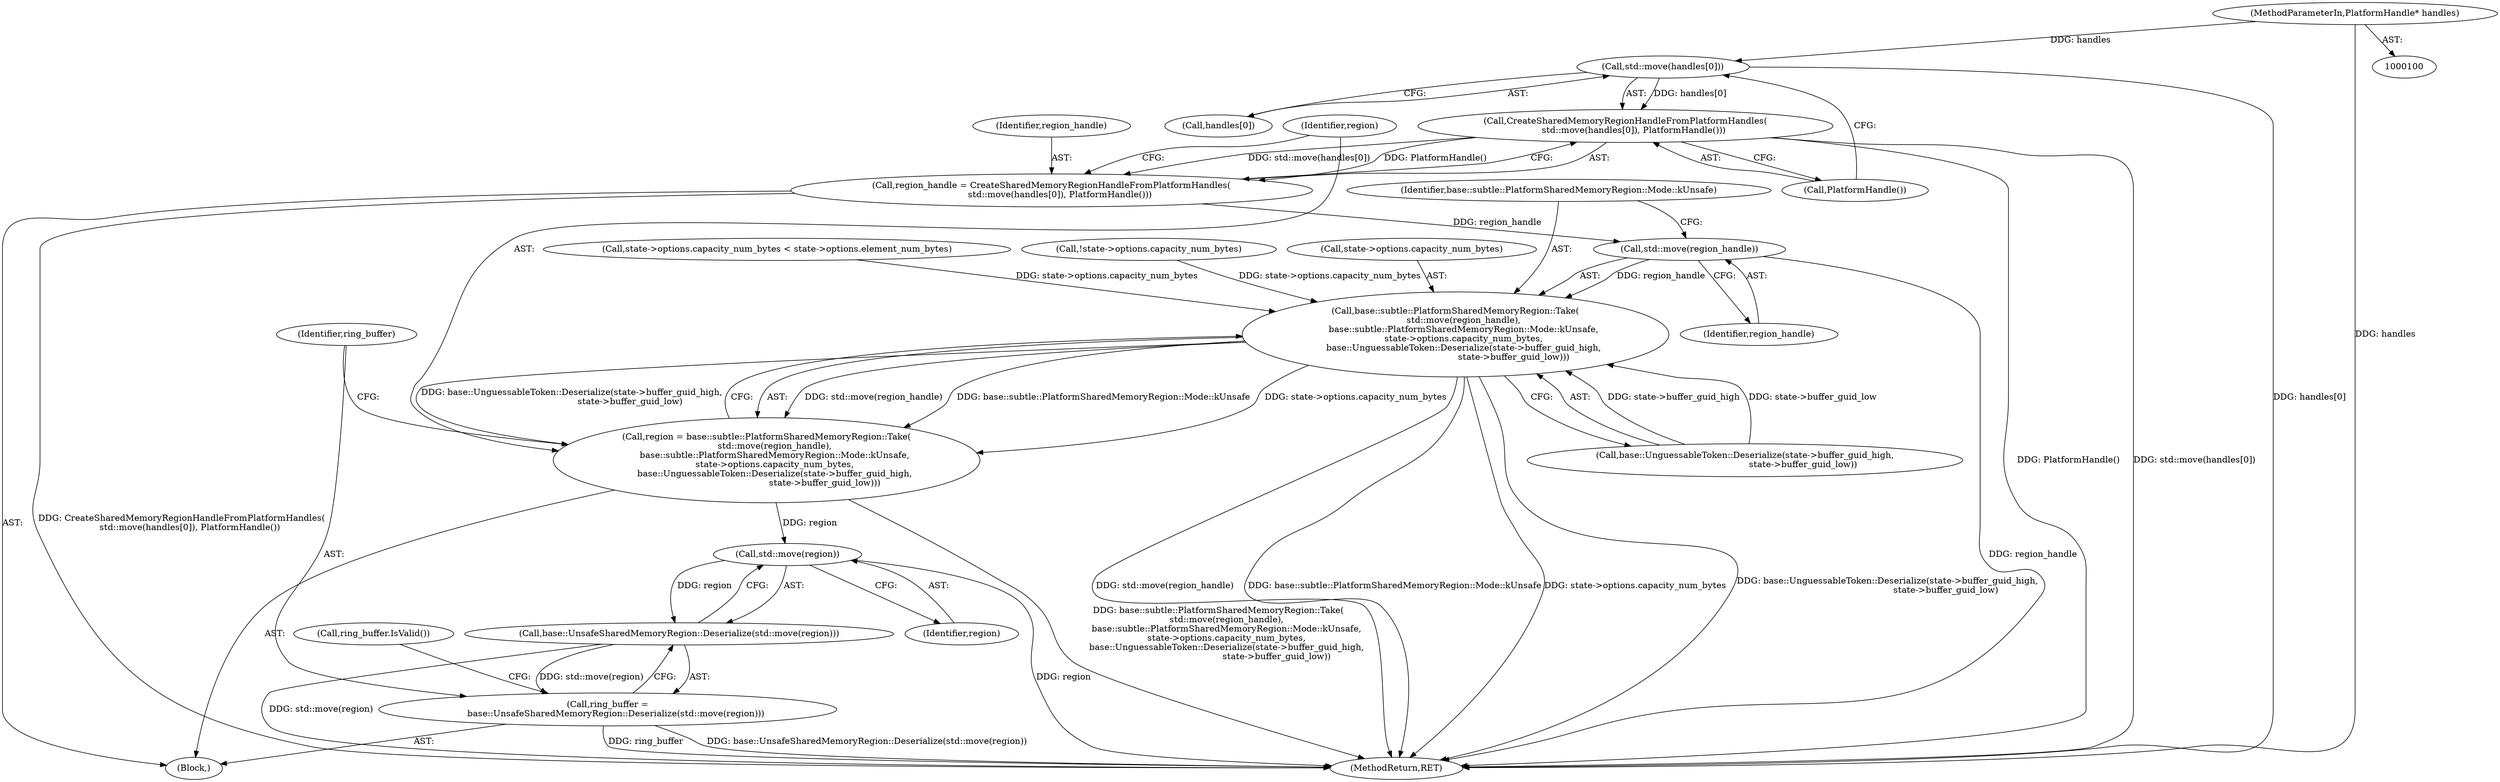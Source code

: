 digraph "0_Chrome_66e24a8793615bd9d5c238b1745b093090e1f72d@pointer" {
"1000179" [label="(Call,std::move(handles[0]))"];
"1000105" [label="(MethodParameterIn,PlatformHandle* handles)"];
"1000178" [label="(Call,CreateSharedMemoryRegionHandleFromPlatformHandles(\n      std::move(handles[0]), PlatformHandle()))"];
"1000176" [label="(Call,region_handle = CreateSharedMemoryRegionHandleFromPlatformHandles(\n      std::move(handles[0]), PlatformHandle()))"];
"1000188" [label="(Call,std::move(region_handle))"];
"1000187" [label="(Call,base::subtle::PlatformSharedMemoryRegion::Take(\n      std::move(region_handle),\n      base::subtle::PlatformSharedMemoryRegion::Mode::kUnsafe,\n      state->options.capacity_num_bytes,\n      base::UnguessableToken::Deserialize(state->buffer_guid_high,\n                                          state->buffer_guid_low)))"];
"1000185" [label="(Call,region = base::subtle::PlatformSharedMemoryRegion::Take(\n      std::move(region_handle),\n      base::subtle::PlatformSharedMemoryRegion::Mode::kUnsafe,\n      state->options.capacity_num_bytes,\n      base::UnguessableToken::Deserialize(state->buffer_guid_high,\n                                          state->buffer_guid_low)))"];
"1000207" [label="(Call,std::move(region))"];
"1000206" [label="(Call,base::UnsafeSharedMemoryRegion::Deserialize(std::move(region)))"];
"1000204" [label="(Call,ring_buffer =\n      base::UnsafeSharedMemoryRegion::Deserialize(std::move(region)))"];
"1000206" [label="(Call,base::UnsafeSharedMemoryRegion::Deserialize(std::move(region)))"];
"1000208" [label="(Identifier,region)"];
"1000204" [label="(Call,ring_buffer =\n      base::UnsafeSharedMemoryRegion::Deserialize(std::move(region)))"];
"1000185" [label="(Call,region = base::subtle::PlatformSharedMemoryRegion::Take(\n      std::move(region_handle),\n      base::subtle::PlatformSharedMemoryRegion::Mode::kUnsafe,\n      state->options.capacity_num_bytes,\n      base::UnguessableToken::Deserialize(state->buffer_guid_high,\n                                          state->buffer_guid_low)))"];
"1000211" [label="(Call,ring_buffer.IsValid())"];
"1000187" [label="(Call,base::subtle::PlatformSharedMemoryRegion::Take(\n      std::move(region_handle),\n      base::subtle::PlatformSharedMemoryRegion::Mode::kUnsafe,\n      state->options.capacity_num_bytes,\n      base::UnguessableToken::Deserialize(state->buffer_guid_high,\n                                          state->buffer_guid_low)))"];
"1000179" [label="(Call,std::move(handles[0]))"];
"1000107" [label="(Block,)"];
"1000183" [label="(Call,PlatformHandle())"];
"1000178" [label="(Call,CreateSharedMemoryRegionHandleFromPlatformHandles(\n      std::move(handles[0]), PlatformHandle()))"];
"1000145" [label="(Call,state->options.capacity_num_bytes < state->options.element_num_bytes)"];
"1000132" [label="(Call,!state->options.capacity_num_bytes)"];
"1000177" [label="(Identifier,region_handle)"];
"1000105" [label="(MethodParameterIn,PlatformHandle* handles)"];
"1000180" [label="(Call,handles[0])"];
"1000196" [label="(Call,base::UnguessableToken::Deserialize(state->buffer_guid_high,\n                                          state->buffer_guid_low))"];
"1000266" [label="(MethodReturn,RET)"];
"1000176" [label="(Call,region_handle = CreateSharedMemoryRegionHandleFromPlatformHandles(\n      std::move(handles[0]), PlatformHandle()))"];
"1000205" [label="(Identifier,ring_buffer)"];
"1000188" [label="(Call,std::move(region_handle))"];
"1000189" [label="(Identifier,region_handle)"];
"1000191" [label="(Call,state->options.capacity_num_bytes)"];
"1000186" [label="(Identifier,region)"];
"1000190" [label="(Identifier,base::subtle::PlatformSharedMemoryRegion::Mode::kUnsafe)"];
"1000207" [label="(Call,std::move(region))"];
"1000179" -> "1000178"  [label="AST: "];
"1000179" -> "1000180"  [label="CFG: "];
"1000180" -> "1000179"  [label="AST: "];
"1000183" -> "1000179"  [label="CFG: "];
"1000179" -> "1000266"  [label="DDG: handles[0]"];
"1000179" -> "1000178"  [label="DDG: handles[0]"];
"1000105" -> "1000179"  [label="DDG: handles"];
"1000105" -> "1000100"  [label="AST: "];
"1000105" -> "1000266"  [label="DDG: handles"];
"1000178" -> "1000176"  [label="AST: "];
"1000178" -> "1000183"  [label="CFG: "];
"1000183" -> "1000178"  [label="AST: "];
"1000176" -> "1000178"  [label="CFG: "];
"1000178" -> "1000266"  [label="DDG: std::move(handles[0])"];
"1000178" -> "1000266"  [label="DDG: PlatformHandle()"];
"1000178" -> "1000176"  [label="DDG: std::move(handles[0])"];
"1000178" -> "1000176"  [label="DDG: PlatformHandle()"];
"1000176" -> "1000107"  [label="AST: "];
"1000177" -> "1000176"  [label="AST: "];
"1000186" -> "1000176"  [label="CFG: "];
"1000176" -> "1000266"  [label="DDG: CreateSharedMemoryRegionHandleFromPlatformHandles(\n      std::move(handles[0]), PlatformHandle())"];
"1000176" -> "1000188"  [label="DDG: region_handle"];
"1000188" -> "1000187"  [label="AST: "];
"1000188" -> "1000189"  [label="CFG: "];
"1000189" -> "1000188"  [label="AST: "];
"1000190" -> "1000188"  [label="CFG: "];
"1000188" -> "1000266"  [label="DDG: region_handle"];
"1000188" -> "1000187"  [label="DDG: region_handle"];
"1000187" -> "1000185"  [label="AST: "];
"1000187" -> "1000196"  [label="CFG: "];
"1000190" -> "1000187"  [label="AST: "];
"1000191" -> "1000187"  [label="AST: "];
"1000196" -> "1000187"  [label="AST: "];
"1000185" -> "1000187"  [label="CFG: "];
"1000187" -> "1000266"  [label="DDG: std::move(region_handle)"];
"1000187" -> "1000266"  [label="DDG: base::subtle::PlatformSharedMemoryRegion::Mode::kUnsafe"];
"1000187" -> "1000266"  [label="DDG: state->options.capacity_num_bytes"];
"1000187" -> "1000266"  [label="DDG: base::UnguessableToken::Deserialize(state->buffer_guid_high,\n                                          state->buffer_guid_low)"];
"1000187" -> "1000185"  [label="DDG: std::move(region_handle)"];
"1000187" -> "1000185"  [label="DDG: base::subtle::PlatformSharedMemoryRegion::Mode::kUnsafe"];
"1000187" -> "1000185"  [label="DDG: state->options.capacity_num_bytes"];
"1000187" -> "1000185"  [label="DDG: base::UnguessableToken::Deserialize(state->buffer_guid_high,\n                                          state->buffer_guid_low)"];
"1000132" -> "1000187"  [label="DDG: state->options.capacity_num_bytes"];
"1000145" -> "1000187"  [label="DDG: state->options.capacity_num_bytes"];
"1000196" -> "1000187"  [label="DDG: state->buffer_guid_high"];
"1000196" -> "1000187"  [label="DDG: state->buffer_guid_low"];
"1000185" -> "1000107"  [label="AST: "];
"1000186" -> "1000185"  [label="AST: "];
"1000205" -> "1000185"  [label="CFG: "];
"1000185" -> "1000266"  [label="DDG: base::subtle::PlatformSharedMemoryRegion::Take(\n      std::move(region_handle),\n      base::subtle::PlatformSharedMemoryRegion::Mode::kUnsafe,\n      state->options.capacity_num_bytes,\n      base::UnguessableToken::Deserialize(state->buffer_guid_high,\n                                          state->buffer_guid_low))"];
"1000185" -> "1000207"  [label="DDG: region"];
"1000207" -> "1000206"  [label="AST: "];
"1000207" -> "1000208"  [label="CFG: "];
"1000208" -> "1000207"  [label="AST: "];
"1000206" -> "1000207"  [label="CFG: "];
"1000207" -> "1000266"  [label="DDG: region"];
"1000207" -> "1000206"  [label="DDG: region"];
"1000206" -> "1000204"  [label="AST: "];
"1000204" -> "1000206"  [label="CFG: "];
"1000206" -> "1000266"  [label="DDG: std::move(region)"];
"1000206" -> "1000204"  [label="DDG: std::move(region)"];
"1000204" -> "1000107"  [label="AST: "];
"1000205" -> "1000204"  [label="AST: "];
"1000211" -> "1000204"  [label="CFG: "];
"1000204" -> "1000266"  [label="DDG: base::UnsafeSharedMemoryRegion::Deserialize(std::move(region))"];
"1000204" -> "1000266"  [label="DDG: ring_buffer"];
}
